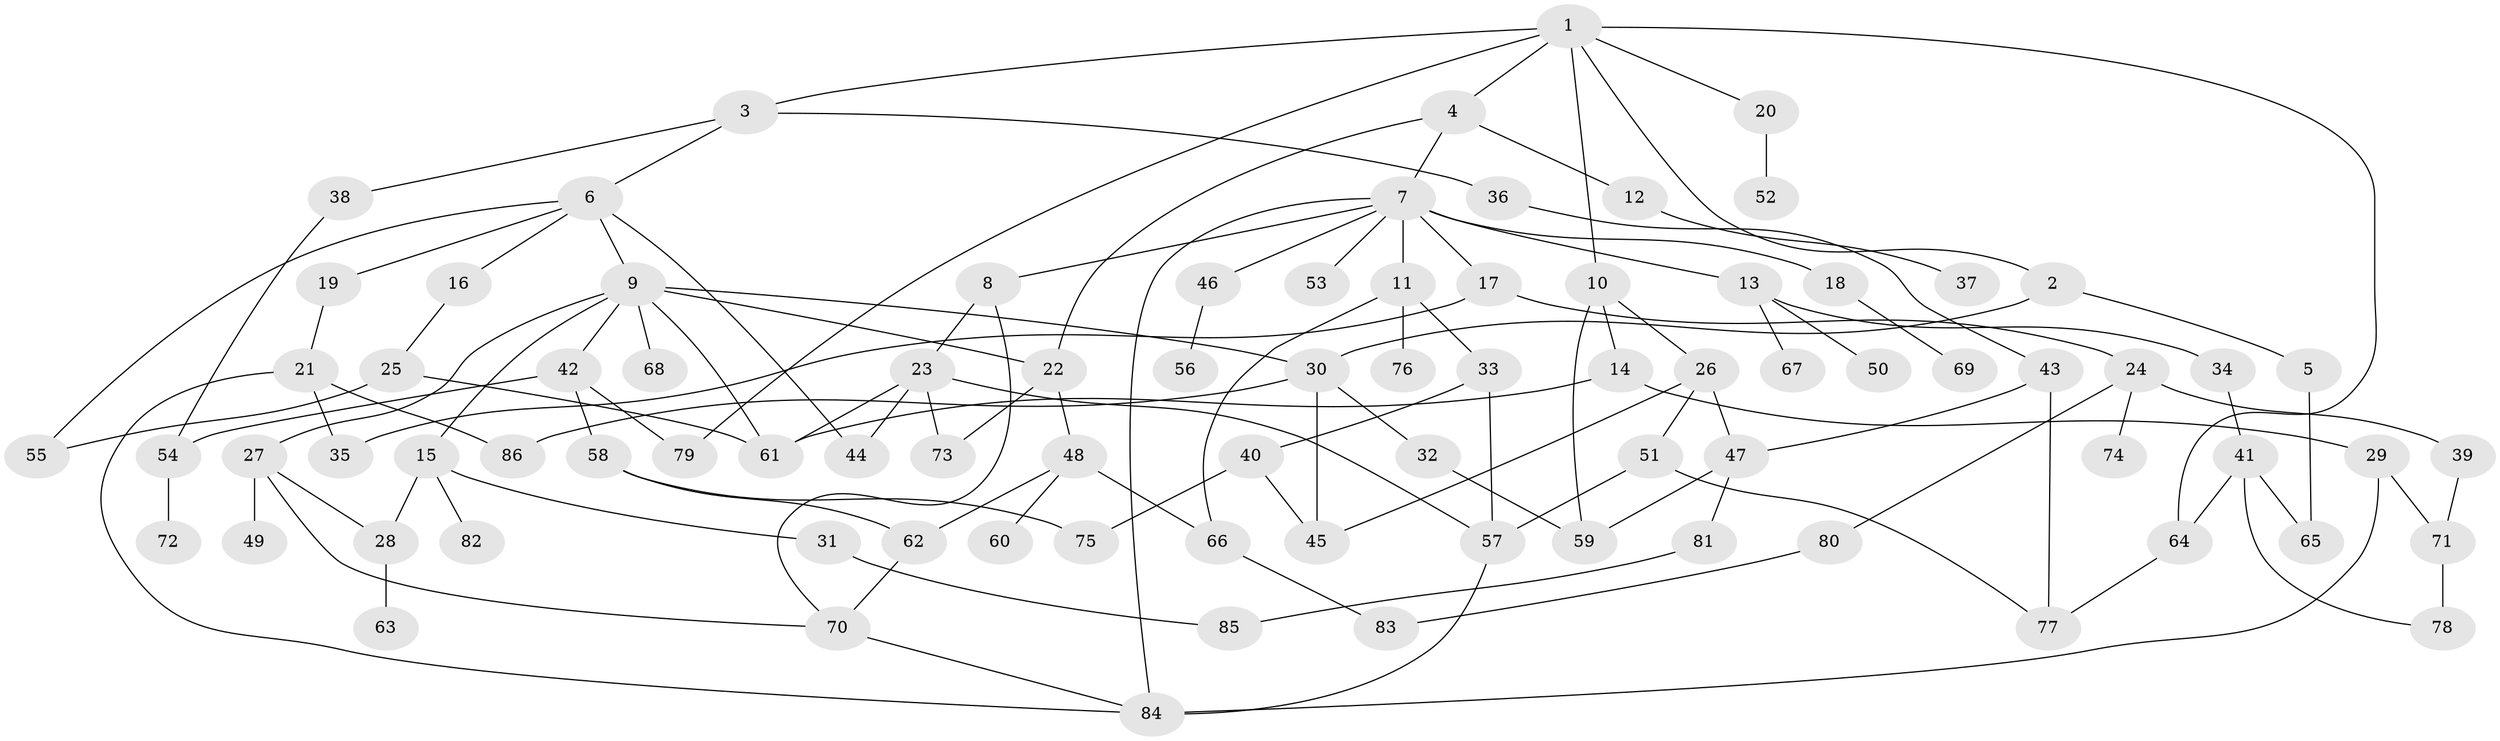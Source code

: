 // coarse degree distribution, {9: 0.01818181818181818, 3: 0.18181818181818182, 4: 0.16363636363636364, 12: 0.01818181818181818, 10: 0.01818181818181818, 5: 0.18181818181818182, 2: 0.21818181818181817, 1: 0.2}
// Generated by graph-tools (version 1.1) at 2025/51/02/27/25 19:51:36]
// undirected, 86 vertices, 122 edges
graph export_dot {
graph [start="1"]
  node [color=gray90,style=filled];
  1;
  2;
  3;
  4;
  5;
  6;
  7;
  8;
  9;
  10;
  11;
  12;
  13;
  14;
  15;
  16;
  17;
  18;
  19;
  20;
  21;
  22;
  23;
  24;
  25;
  26;
  27;
  28;
  29;
  30;
  31;
  32;
  33;
  34;
  35;
  36;
  37;
  38;
  39;
  40;
  41;
  42;
  43;
  44;
  45;
  46;
  47;
  48;
  49;
  50;
  51;
  52;
  53;
  54;
  55;
  56;
  57;
  58;
  59;
  60;
  61;
  62;
  63;
  64;
  65;
  66;
  67;
  68;
  69;
  70;
  71;
  72;
  73;
  74;
  75;
  76;
  77;
  78;
  79;
  80;
  81;
  82;
  83;
  84;
  85;
  86;
  1 -- 2;
  1 -- 3;
  1 -- 4;
  1 -- 10;
  1 -- 20;
  1 -- 64;
  1 -- 79;
  2 -- 5;
  2 -- 30;
  3 -- 6;
  3 -- 36;
  3 -- 38;
  4 -- 7;
  4 -- 12;
  4 -- 22;
  5 -- 65;
  6 -- 9;
  6 -- 16;
  6 -- 19;
  6 -- 44;
  6 -- 55;
  7 -- 8;
  7 -- 11;
  7 -- 13;
  7 -- 17;
  7 -- 18;
  7 -- 46;
  7 -- 53;
  7 -- 84;
  8 -- 23;
  8 -- 70;
  9 -- 15;
  9 -- 27;
  9 -- 30;
  9 -- 42;
  9 -- 68;
  9 -- 22;
  9 -- 61;
  10 -- 14;
  10 -- 26;
  10 -- 59;
  11 -- 33;
  11 -- 66;
  11 -- 76;
  12 -- 37;
  13 -- 34;
  13 -- 50;
  13 -- 67;
  14 -- 29;
  14 -- 61;
  15 -- 28;
  15 -- 31;
  15 -- 82;
  16 -- 25;
  17 -- 24;
  17 -- 35;
  18 -- 69;
  19 -- 21;
  20 -- 52;
  21 -- 35;
  21 -- 86;
  21 -- 84;
  22 -- 48;
  22 -- 73;
  23 -- 57;
  23 -- 73;
  23 -- 44;
  23 -- 61;
  24 -- 39;
  24 -- 74;
  24 -- 80;
  25 -- 55;
  25 -- 61;
  26 -- 51;
  26 -- 47;
  26 -- 45;
  27 -- 49;
  27 -- 70;
  27 -- 28;
  28 -- 63;
  29 -- 71;
  29 -- 84;
  30 -- 32;
  30 -- 86;
  30 -- 45;
  31 -- 85;
  32 -- 59;
  33 -- 40;
  33 -- 57;
  34 -- 41;
  36 -- 43;
  38 -- 54;
  39 -- 71;
  40 -- 45;
  40 -- 75;
  41 -- 64;
  41 -- 78;
  41 -- 65;
  42 -- 58;
  42 -- 79;
  42 -- 54;
  43 -- 47;
  43 -- 77;
  46 -- 56;
  47 -- 59;
  47 -- 81;
  48 -- 60;
  48 -- 66;
  48 -- 62;
  51 -- 77;
  51 -- 57;
  54 -- 72;
  57 -- 84;
  58 -- 62;
  58 -- 75;
  62 -- 70;
  64 -- 77;
  66 -- 83;
  70 -- 84;
  71 -- 78;
  80 -- 83;
  81 -- 85;
}
